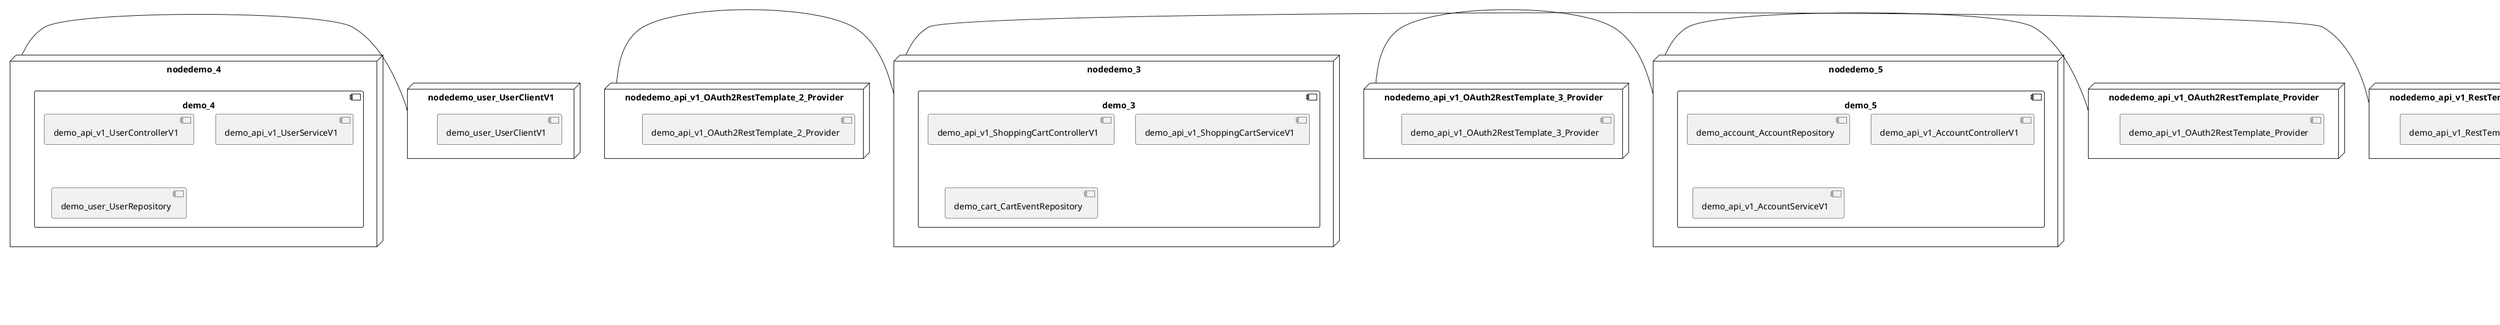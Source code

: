 @startuml
skinparam fixCircleLabelOverlapping true
skinparam componentStyle uml2
node nodedemo {
component demo {
[demo_api_v1_CatalogControllerV1] [[kbastani-spring-cloud-event-sourcing-example.system#_lo6Qwh4qEe-np9tO-H5UMg]]
[demo_api_v1_CatalogServiceV1] [[kbastani-spring-cloud-event-sourcing-example.system#_lo6Qwh4qEe-np9tO-H5UMg]]
[demo_catalog_CatalogInfoRepository] [[kbastani-spring-cloud-event-sourcing-example.system#_lo6Qwh4qEe-np9tO-H5UMg]]
}
}
node nodedemo_2 {
component demo_2 {
[demo_UserController] [[kbastani-spring-cloud-event-sourcing-example.system#_lo6Qwh4qEe-np9tO-H5UMg]]
[demo_UserRepository] [[kbastani-spring-cloud-event-sourcing-example.system#_lo6Qwh4qEe-np9tO-H5UMg]]
[demo_UserService] [[kbastani-spring-cloud-event-sourcing-example.system#_lo6Qwh4qEe-np9tO-H5UMg]]
[demo_login_UserController] [[kbastani-spring-cloud-event-sourcing-example.system#_lo6Qwh4qEe-np9tO-H5UMg]]
}
}
node nodedemo_3 {
component demo_3 {
[demo_api_v1_ShoppingCartControllerV1] [[kbastani-spring-cloud-event-sourcing-example.system#_lo6Qwh4qEe-np9tO-H5UMg]]
[demo_api_v1_ShoppingCartServiceV1] [[kbastani-spring-cloud-event-sourcing-example.system#_lo6Qwh4qEe-np9tO-H5UMg]]
[demo_cart_CartEventRepository] [[kbastani-spring-cloud-event-sourcing-example.system#_lo6Qwh4qEe-np9tO-H5UMg]]
}
}
node nodedemo_4 {
component demo_4 {
[demo_api_v1_UserControllerV1] [[kbastani-spring-cloud-event-sourcing-example.system#_lo6Qwh4qEe-np9tO-H5UMg]]
[demo_api_v1_UserServiceV1] [[kbastani-spring-cloud-event-sourcing-example.system#_lo6Qwh4qEe-np9tO-H5UMg]]
[demo_user_UserRepository] [[kbastani-spring-cloud-event-sourcing-example.system#_lo6Qwh4qEe-np9tO-H5UMg]]
}
}
node nodedemo_5 {
component demo_5 {
[demo_account_AccountRepository] [[kbastani-spring-cloud-event-sourcing-example.system#_lo6Qwh4qEe-np9tO-H5UMg]]
[demo_api_v1_AccountControllerV1] [[kbastani-spring-cloud-event-sourcing-example.system#_lo6Qwh4qEe-np9tO-H5UMg]]
[demo_api_v1_AccountServiceV1] [[kbastani-spring-cloud-event-sourcing-example.system#_lo6Qwh4qEe-np9tO-H5UMg]]
}
}
node nodedemo_6 {
component demo_6 {
[DatabaseInitializer] [[kbastani-spring-cloud-event-sourcing-example.system#_lo6Qwh4qEe-np9tO-H5UMg]]
[demo_api_v1_OrderControllerV1] [[kbastani-spring-cloud-event-sourcing-example.system#_lo6Qwh4qEe-np9tO-H5UMg]]
[demo_api_v1_OrderServiceV1] [[kbastani-spring-cloud-event-sourcing-example.system#_lo6Qwh4qEe-np9tO-H5UMg]]
[demo_config_DatabaseInitializer] [[kbastani-spring-cloud-event-sourcing-example.system#_lo6Qwh4qEe-np9tO-H5UMg]]
[demo_invoice_InvoiceRepository] [[kbastani-spring-cloud-event-sourcing-example.system#_lo6Qwh4qEe-np9tO-H5UMg]]
[demo_order_OrderEventRepository] [[kbastani-spring-cloud-event-sourcing-example.system#_lo6Qwh4qEe-np9tO-H5UMg]]
[demo_order_OrderRepository] [[kbastani-spring-cloud-event-sourcing-example.system#_lo6Qwh4qEe-np9tO-H5UMg]]
}
}
node nodedemo_7 {
component demo_7 {
}
}
node nodedemo_v1 {
component demo_v1 {
[demo_v1_InventoryControllerV1] [[kbastani-spring-cloud-event-sourcing-example.system#_lo6Qwh4qEe-np9tO-H5UMg]]
[demo_v1_InventoryServiceV1] [[kbastani-spring-cloud-event-sourcing-example.system#_lo6Qwh4qEe-np9tO-H5UMg]]
}
}
node nodedemo_api_v1_OAuth2RestTemplate_2_Provider {
[demo_api_v1_OAuth2RestTemplate_2_Provider] [[kbastani-spring-cloud-event-sourcing-example.system#_lo6Qwh4qEe-np9tO-H5UMg]]
}
node nodedemo_api_v1_OAuth2RestTemplate_3_Provider {
[demo_api_v1_OAuth2RestTemplate_3_Provider] [[kbastani-spring-cloud-event-sourcing-example.system#_lo6Qwh4qEe-np9tO-H5UMg]]
}
node nodedemo_api_v1_OAuth2RestTemplate_Provider {
[demo_api_v1_OAuth2RestTemplate_Provider] [[kbastani-spring-cloud-event-sourcing-example.system#_lo6Qwh4qEe-np9tO-H5UMg]]
}
node nodedemo_api_v1_RestTemplate_2_Provider {
[demo_api_v1_RestTemplate_2_Provider] [[kbastani-spring-cloud-event-sourcing-example.system#_lo6Qwh4qEe-np9tO-H5UMg]]
}
node nodedemo_api_v1_RestTemplate_Provider {
[demo_api_v1_RestTemplate_Provider] [[kbastani-spring-cloud-event-sourcing-example.system#_lo6Qwh4qEe-np9tO-H5UMg]]
}
node nodedemo_inventory_InventoryRepository_Provider {
[demo_inventory_InventoryRepository_Provider] [[kbastani-spring-cloud-event-sourcing-example.system#_lo6Qwh4qEe-np9tO-H5UMg]]
}
node nodedemo_login_AuthenticationManager_Provider {
[demo_login_AuthenticationManager_Provider] [[kbastani-spring-cloud-event-sourcing-example.system#_lo6Qwh4qEe-np9tO-H5UMg]]
}
node nodedemo_login_ClientDetailsService_Provider {
[demo_login_ClientDetailsService_Provider] [[kbastani-spring-cloud-event-sourcing-example.system#_lo6Qwh4qEe-np9tO-H5UMg]]
}
node nodedemo_login_HttpSessionSecurityContextRepository_Provider {
[demo_login_HttpSessionSecurityContextRepository_Provider] [[kbastani-spring-cloud-event-sourcing-example.system#_lo6Qwh4qEe-np9tO-H5UMg]]
}
node nodedemo_login_LoginController {
[demo_login_LoginController] [[kbastani-spring-cloud-event-sourcing-example.system#_lo6Qwh4qEe-np9tO-H5UMg]]
}
node nodedemo_product_ProductRepository_Provider {
[demo_product_ProductRepository_Provider] [[kbastani-spring-cloud-event-sourcing-example.system#_lo6Qwh4qEe-np9tO-H5UMg]]
}
node nodedemo_user_UserClientV1 {
[demo_user_UserClientV1] [[kbastani-spring-cloud-event-sourcing-example.system#_lo6Qwh4qEe-np9tO-H5UMg]]
}
node nodedemo_v1_Session_Provider {
[demo_v1_Session_Provider] [[kbastani-spring-cloud-event-sourcing-example.system#_lo6Qwh4qEe-np9tO-H5UMg]]
}
[nodedemo_4] - [nodedemo_user_UserClientV1]
[nodedemo_api_v1_OAuth2RestTemplate_2_Provider] - [nodedemo_3]
[nodedemo_api_v1_OAuth2RestTemplate_3_Provider] - [nodedemo_5]
[nodedemo_api_v1_OAuth2RestTemplate_Provider] - [nodedemo_5]
[nodedemo_api_v1_RestTemplate_2_Provider] - [nodedemo_3]
[nodedemo_api_v1_RestTemplate_Provider] - [nodedemo]
[nodedemo_inventory_InventoryRepository_Provider] - [nodedemo_v1]
[nodedemo_login_AuthenticationManager_Provider] - [nodedemo_login_LoginController]
[nodedemo_login_ClientDetailsService_Provider] - [nodedemo_login_LoginController]
[nodedemo_login_HttpSessionSecurityContextRepository_Provider] - [nodedemo_login_LoginController]
[nodedemo_product_ProductRepository_Provider] - [nodedemo_v1]
[nodedemo_v1_Session_Provider] - [nodedemo_v1]

@enduml
